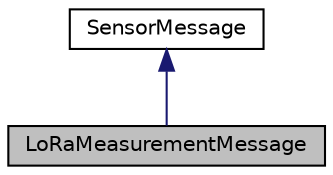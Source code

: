 digraph "LoRaMeasurementMessage"
{
  edge [fontname="Helvetica",fontsize="10",labelfontname="Helvetica",labelfontsize="10"];
  node [fontname="Helvetica",fontsize="10",shape=record];
  Node1 [label="LoRaMeasurementMessage",height=0.2,width=0.4,color="black", fillcolor="grey75", style="filled", fontcolor="black"];
  Node2 -> Node1 [dir="back",color="midnightblue",fontsize="10",style="solid"];
  Node2 [label="SensorMessage",height=0.2,width=0.4,color="black", fillcolor="white", style="filled",URL="$class_sensor_message.html",tooltip="The Base Class of a Container that can hold acquired values from a Sensor. The container will be tran..."];
}
